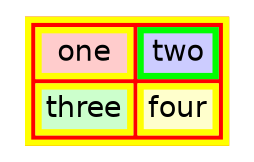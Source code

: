 digraph {

  node [ shape=none fontname=Helvetica ]

  n [ label = <
    <table border="3" bgcolor="red" color="yellow">
       <tr>
         <td bgcolor="#ffcccc">one</td>
         <td bgcolor="#ccccff" color="green">two</td> <!-- Note the color attribute -->
       </tr>
       <tr>
         <td bgcolor="#ccffcc">three</td>
         <td bgcolor="#ffffcc">four</td>
      </tr>
    </table>
  > ]

}
